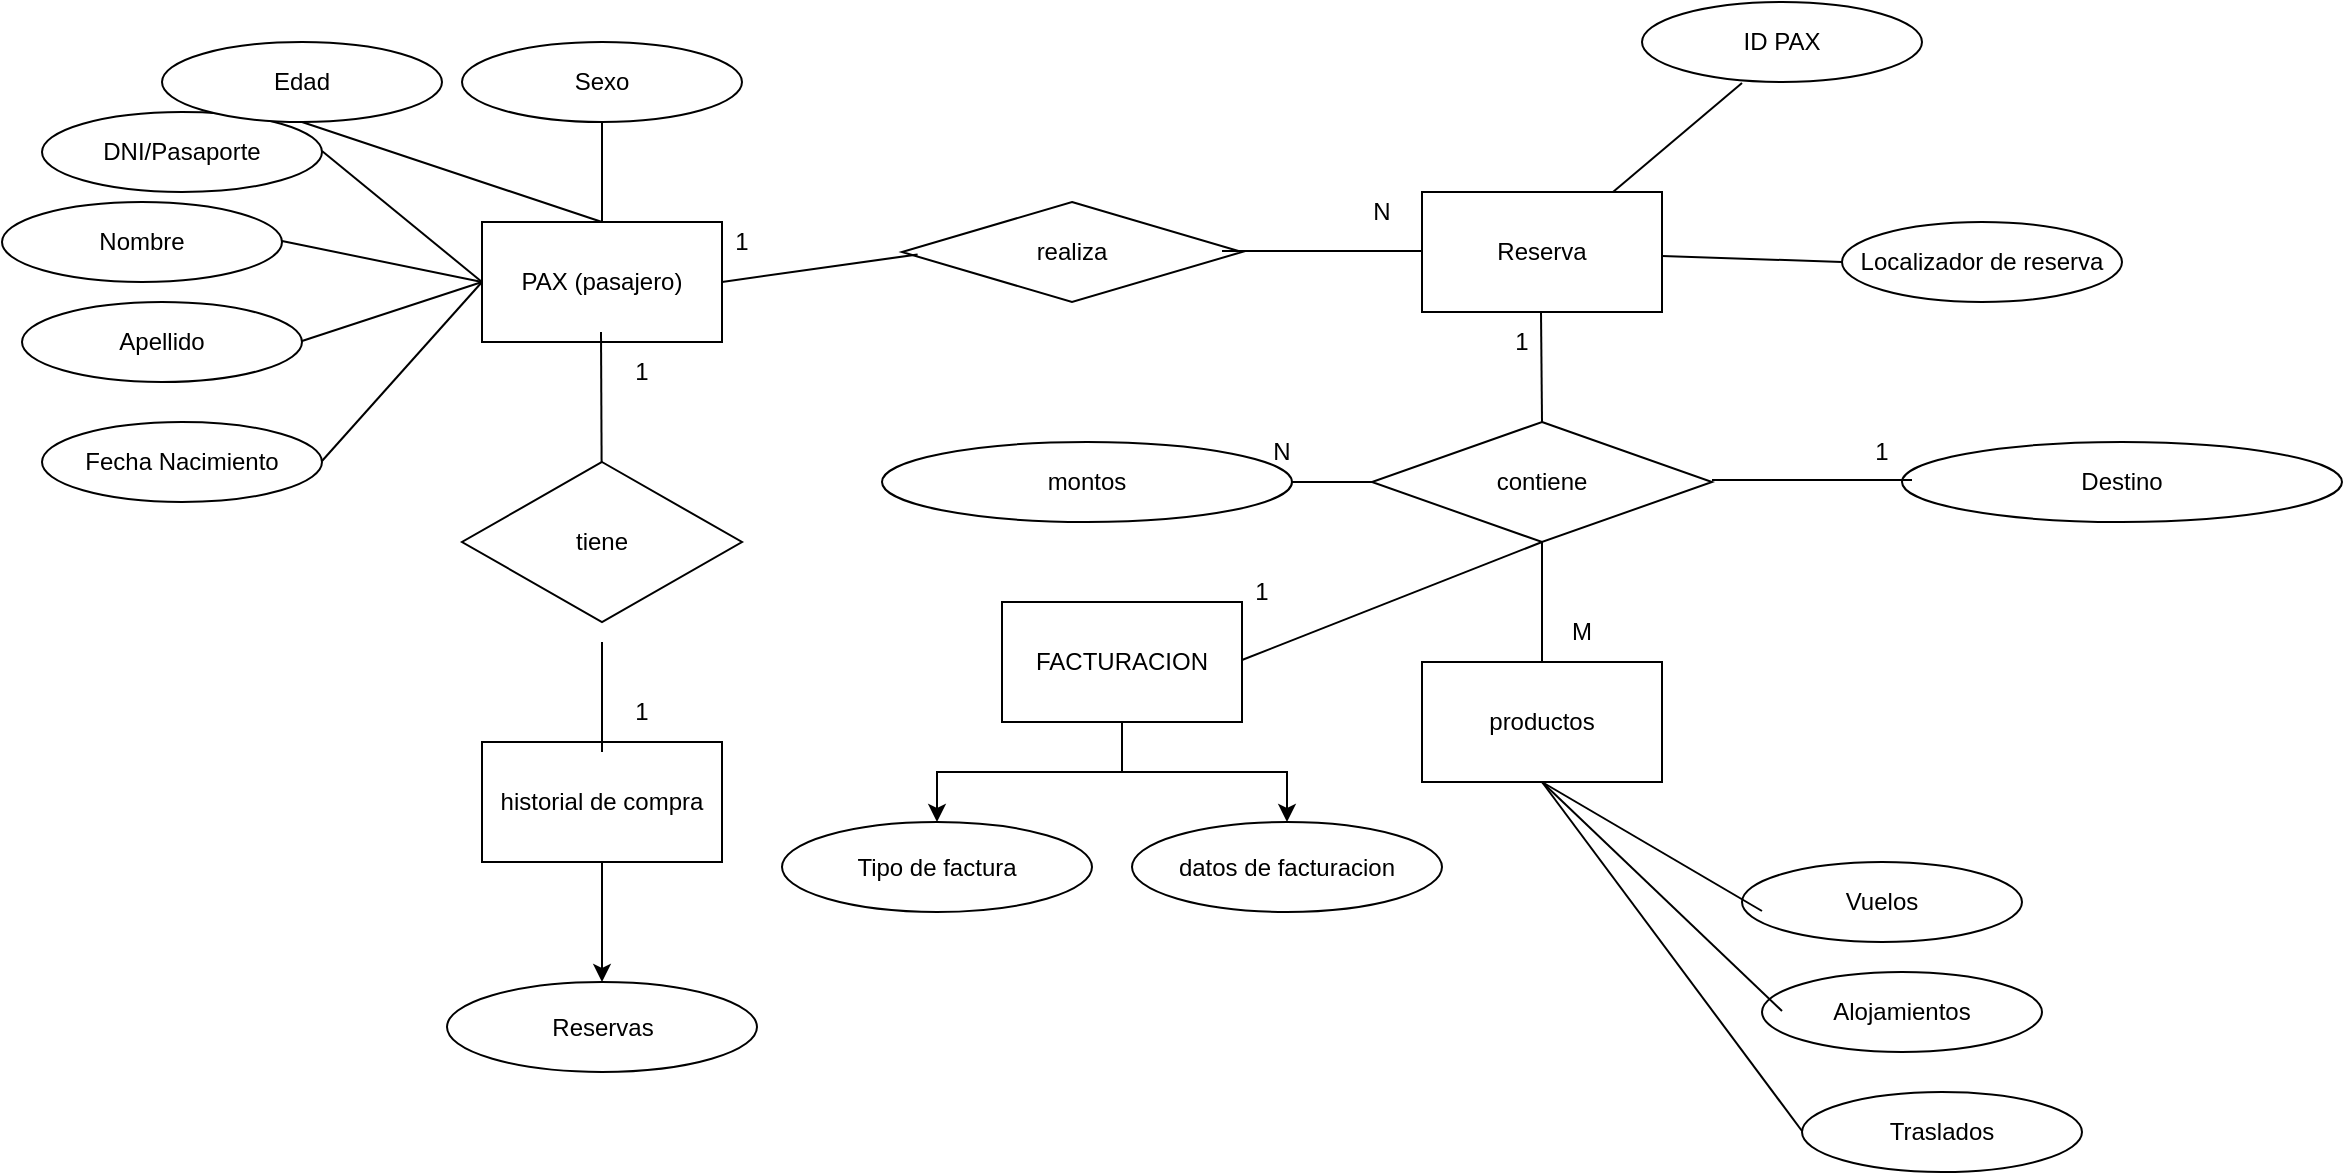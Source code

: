 <mxfile version="20.8.18" type="device"><diagram name="Página-1" id="rGKX43YVxk721CB3Jo0X"><mxGraphModel dx="2501" dy="756" grid="1" gridSize="10" guides="1" tooltips="1" connect="1" arrows="1" fold="1" page="1" pageScale="1" pageWidth="827" pageHeight="1169" math="0" shadow="0"><root><mxCell id="0"/><mxCell id="1" parent="0"/><mxCell id="sb4SdApNKMXd58NxDBYE-1" value="PAX (pasajero)" style="rounded=0;whiteSpace=wrap;html=1;" parent="1" vertex="1"><mxGeometry x="130" y="120" width="120" height="60" as="geometry"/></mxCell><mxCell id="sb4SdApNKMXd58NxDBYE-2" value="Reserva" style="rounded=0;whiteSpace=wrap;html=1;" parent="1" vertex="1"><mxGeometry x="600" y="105" width="120" height="60" as="geometry"/></mxCell><mxCell id="sb4SdApNKMXd58NxDBYE-3" value="realiza" style="rhombus;whiteSpace=wrap;html=1;" parent="1" vertex="1"><mxGeometry x="340" y="110" width="170" height="50" as="geometry"/></mxCell><mxCell id="sb4SdApNKMXd58NxDBYE-4" value="" style="endArrow=none;html=1;rounded=0;exitX=1;exitY=0.5;exitDx=0;exitDy=0;entryX=0.046;entryY=0.524;entryDx=0;entryDy=0;entryPerimeter=0;" parent="1" source="sb4SdApNKMXd58NxDBYE-1" target="sb4SdApNKMXd58NxDBYE-3" edge="1"><mxGeometry width="50" height="50" relative="1" as="geometry"><mxPoint x="240" y="134.5" as="sourcePoint"/><mxPoint x="340" y="134.5" as="targetPoint"/></mxGeometry></mxCell><mxCell id="sb4SdApNKMXd58NxDBYE-5" value="" style="endArrow=none;html=1;rounded=0;" parent="1" edge="1"><mxGeometry width="50" height="50" relative="1" as="geometry"><mxPoint x="500" y="134.5" as="sourcePoint"/><mxPoint x="600" y="134.5" as="targetPoint"/></mxGeometry></mxCell><mxCell id="sb4SdApNKMXd58NxDBYE-8" value="contiene" style="rhombus;whiteSpace=wrap;html=1;rounded=0;" parent="1" vertex="1"><mxGeometry x="575" y="220" width="170" height="60" as="geometry"/></mxCell><mxCell id="sb4SdApNKMXd58NxDBYE-10" value="productos" style="whiteSpace=wrap;html=1;rounded=0;" parent="1" vertex="1"><mxGeometry x="600" y="340" width="120" height="60" as="geometry"/></mxCell><mxCell id="sb4SdApNKMXd58NxDBYE-12" value="Vuelos" style="ellipse;whiteSpace=wrap;html=1;rounded=0;" parent="1" vertex="1"><mxGeometry x="760" y="440" width="140" height="40" as="geometry"/></mxCell><mxCell id="sb4SdApNKMXd58NxDBYE-14" value="Alojamientos" style="ellipse;whiteSpace=wrap;html=1;rounded=0;" parent="1" vertex="1"><mxGeometry x="770" y="495" width="140" height="40" as="geometry"/></mxCell><mxCell id="sb4SdApNKMXd58NxDBYE-16" value="Traslados" style="ellipse;whiteSpace=wrap;html=1;rounded=0;" parent="1" vertex="1"><mxGeometry x="790" y="555" width="140" height="40" as="geometry"/></mxCell><mxCell id="sb4SdApNKMXd58NxDBYE-19" value="" style="endArrow=none;html=1;rounded=0;" parent="1" edge="1"><mxGeometry width="50" height="50" relative="1" as="geometry"><mxPoint x="770" y="464.5" as="sourcePoint"/><mxPoint x="660" y="400" as="targetPoint"/></mxGeometry></mxCell><mxCell id="sb4SdApNKMXd58NxDBYE-20" value="" style="endArrow=none;html=1;rounded=0;entryX=0.5;entryY=1;entryDx=0;entryDy=0;" parent="1" target="sb4SdApNKMXd58NxDBYE-10" edge="1"><mxGeometry width="50" height="50" relative="1" as="geometry"><mxPoint x="780" y="514.5" as="sourcePoint"/><mxPoint x="660" y="410" as="targetPoint"/></mxGeometry></mxCell><mxCell id="sb4SdApNKMXd58NxDBYE-21" value="" style="endArrow=none;html=1;rounded=0;" parent="1" edge="1"><mxGeometry width="50" height="50" relative="1" as="geometry"><mxPoint x="790" y="574.5" as="sourcePoint"/><mxPoint x="660" y="400" as="targetPoint"/></mxGeometry></mxCell><mxCell id="sb4SdApNKMXd58NxDBYE-22" value="Nombre" style="ellipse;whiteSpace=wrap;html=1;rounded=0;" parent="1" vertex="1"><mxGeometry x="-110" y="110" width="140" height="40" as="geometry"/></mxCell><mxCell id="sb4SdApNKMXd58NxDBYE-23" value="Apellido" style="ellipse;whiteSpace=wrap;html=1;rounded=0;" parent="1" vertex="1"><mxGeometry x="-100" y="160" width="140" height="40" as="geometry"/></mxCell><mxCell id="sb4SdApNKMXd58NxDBYE-24" value="Fecha Nacimiento" style="ellipse;whiteSpace=wrap;html=1;rounded=0;" parent="1" vertex="1"><mxGeometry x="-90" y="220" width="140" height="40" as="geometry"/></mxCell><mxCell id="sb4SdApNKMXd58NxDBYE-25" value="" style="endArrow=none;html=1;rounded=0;" parent="1" edge="1"><mxGeometry width="50" height="50" relative="1" as="geometry"><mxPoint x="30" y="129.5" as="sourcePoint"/><mxPoint x="130" y="150" as="targetPoint"/></mxGeometry></mxCell><mxCell id="sb4SdApNKMXd58NxDBYE-26" value="" style="endArrow=none;html=1;rounded=0;entryX=0;entryY=0.5;entryDx=0;entryDy=0;" parent="1" target="sb4SdApNKMXd58NxDBYE-1" edge="1"><mxGeometry width="50" height="50" relative="1" as="geometry"><mxPoint x="40" y="179.5" as="sourcePoint"/><mxPoint x="130" y="150" as="targetPoint"/></mxGeometry></mxCell><mxCell id="sb4SdApNKMXd58NxDBYE-27" value="" style="endArrow=none;html=1;rounded=0;entryX=0;entryY=0.5;entryDx=0;entryDy=0;" parent="1" target="sb4SdApNKMXd58NxDBYE-1" edge="1"><mxGeometry width="50" height="50" relative="1" as="geometry"><mxPoint x="50" y="239.5" as="sourcePoint"/><mxPoint x="130" y="150" as="targetPoint"/></mxGeometry></mxCell><mxCell id="sb4SdApNKMXd58NxDBYE-28" value="DNI/Pasaporte" style="ellipse;whiteSpace=wrap;html=1;rounded=0;" parent="1" vertex="1"><mxGeometry x="-90" y="65" width="140" height="40" as="geometry"/></mxCell><mxCell id="sb4SdApNKMXd58NxDBYE-29" value="Sexo" style="ellipse;whiteSpace=wrap;html=1;rounded=0;" parent="1" vertex="1"><mxGeometry x="120" y="30" width="140" height="40" as="geometry"/></mxCell><mxCell id="sb4SdApNKMXd58NxDBYE-30" value="Edad" style="ellipse;whiteSpace=wrap;html=1;rounded=0;" parent="1" vertex="1"><mxGeometry x="-30" y="30" width="140" height="40" as="geometry"/></mxCell><mxCell id="sb4SdApNKMXd58NxDBYE-34" value="" style="endArrow=none;html=1;rounded=0;" parent="1" edge="1"><mxGeometry width="50" height="50" relative="1" as="geometry"><mxPoint x="50" y="84.5" as="sourcePoint"/><mxPoint x="130" y="150" as="targetPoint"/></mxGeometry></mxCell><mxCell id="sb4SdApNKMXd58NxDBYE-35" value="" style="endArrow=none;html=1;rounded=0;entryX=0.5;entryY=0;entryDx=0;entryDy=0;" parent="1" target="sb4SdApNKMXd58NxDBYE-1" edge="1"><mxGeometry width="50" height="50" relative="1" as="geometry"><mxPoint x="40" y="70" as="sourcePoint"/><mxPoint x="140" y="90.5" as="targetPoint"/></mxGeometry></mxCell><mxCell id="sb4SdApNKMXd58NxDBYE-36" value="" style="endArrow=none;html=1;rounded=0;entryX=0.5;entryY=0;entryDx=0;entryDy=0;exitX=0.5;exitY=1;exitDx=0;exitDy=0;" parent="1" source="sb4SdApNKMXd58NxDBYE-29" target="sb4SdApNKMXd58NxDBYE-1" edge="1"><mxGeometry width="50" height="50" relative="1" as="geometry"><mxPoint x="50" y="80" as="sourcePoint"/><mxPoint x="190" y="120" as="targetPoint"/></mxGeometry></mxCell><mxCell id="sb4SdApNKMXd58NxDBYE-42" value="montos" style="ellipse;whiteSpace=wrap;html=1;rounded=0;" parent="1" vertex="1"><mxGeometry x="330" y="230" width="205" height="40" as="geometry"/></mxCell><mxCell id="sb4SdApNKMXd58NxDBYE-45" value="" style="endArrow=none;html=1;rounded=0;exitX=1;exitY=0.5;exitDx=0;exitDy=0;entryX=0;entryY=0.5;entryDx=0;entryDy=0;" parent="1" source="sb4SdApNKMXd58NxDBYE-42" target="sb4SdApNKMXd58NxDBYE-8" edge="1"><mxGeometry width="50" height="50" relative="1" as="geometry"><mxPoint x="630" y="70" as="sourcePoint"/><mxPoint x="730" y="70" as="targetPoint"/></mxGeometry></mxCell><mxCell id="sb4SdApNKMXd58NxDBYE-46" value="Destino" style="ellipse;whiteSpace=wrap;html=1;rounded=0;" parent="1" vertex="1"><mxGeometry x="840" y="230" width="220" height="40" as="geometry"/></mxCell><mxCell id="sb4SdApNKMXd58NxDBYE-48" value="" style="endArrow=none;html=1;rounded=0;" parent="1" edge="1"><mxGeometry width="50" height="50" relative="1" as="geometry"><mxPoint x="745" y="249" as="sourcePoint"/><mxPoint x="845" y="249" as="targetPoint"/></mxGeometry></mxCell><mxCell id="sb4SdApNKMXd58NxDBYE-49" value="" style="endArrow=none;html=1;rounded=0;entryX=0.5;entryY=0;entryDx=0;entryDy=0;" parent="1" target="sb4SdApNKMXd58NxDBYE-8" edge="1"><mxGeometry width="50" height="50" relative="1" as="geometry"><mxPoint x="659.5" y="165" as="sourcePoint"/><mxPoint x="659.5" y="210.5" as="targetPoint"/></mxGeometry></mxCell><mxCell id="sb4SdApNKMXd58NxDBYE-50" value="" style="endArrow=none;html=1;rounded=0;entryX=0.5;entryY=0;entryDx=0;entryDy=0;exitX=0.5;exitY=1;exitDx=0;exitDy=0;" parent="1" source="sb4SdApNKMXd58NxDBYE-8" edge="1"><mxGeometry width="50" height="50" relative="1" as="geometry"><mxPoint x="660" y="285" as="sourcePoint"/><mxPoint x="660" y="340" as="targetPoint"/></mxGeometry></mxCell><mxCell id="sb4SdApNKMXd58NxDBYE-52" value="1" style="text;html=1;strokeColor=none;fillColor=none;align=center;verticalAlign=middle;whiteSpace=wrap;rounded=0;" parent="1" vertex="1"><mxGeometry x="230" y="115" width="60" height="30" as="geometry"/></mxCell><mxCell id="sb4SdApNKMXd58NxDBYE-53" value="N" style="text;html=1;strokeColor=none;fillColor=none;align=center;verticalAlign=middle;whiteSpace=wrap;rounded=0;" parent="1" vertex="1"><mxGeometry x="550" y="100" width="60" height="30" as="geometry"/></mxCell><mxCell id="sb4SdApNKMXd58NxDBYE-54" value="1" style="text;html=1;strokeColor=none;fillColor=none;align=center;verticalAlign=middle;whiteSpace=wrap;rounded=0;" parent="1" vertex="1"><mxGeometry x="620" y="165" width="60" height="30" as="geometry"/></mxCell><mxCell id="sb4SdApNKMXd58NxDBYE-55" value="M" style="text;html=1;strokeColor=none;fillColor=none;align=center;verticalAlign=middle;whiteSpace=wrap;rounded=0;" parent="1" vertex="1"><mxGeometry x="650" y="310" width="60" height="30" as="geometry"/></mxCell><mxCell id="sb4SdApNKMXd58NxDBYE-56" value="N" style="text;html=1;strokeColor=none;fillColor=none;align=center;verticalAlign=middle;whiteSpace=wrap;rounded=0;" parent="1" vertex="1"><mxGeometry x="500" y="220" width="60" height="30" as="geometry"/></mxCell><mxCell id="sb4SdApNKMXd58NxDBYE-57" value="1" style="text;html=1;strokeColor=none;fillColor=none;align=center;verticalAlign=middle;whiteSpace=wrap;rounded=0;" parent="1" vertex="1"><mxGeometry x="800" y="220" width="60" height="30" as="geometry"/></mxCell><mxCell id="jHmV0ugikd56wopuJEfm-1" value="tiene" style="rhombus;whiteSpace=wrap;html=1;rounded=0;" parent="1" vertex="1"><mxGeometry x="120" y="240" width="140" height="80" as="geometry"/></mxCell><mxCell id="WztKaL4pDO8nojSI9W-g-8" value="" style="edgeStyle=orthogonalEdgeStyle;rounded=0;orthogonalLoop=1;jettySize=auto;html=1;" parent="1" source="jHmV0ugikd56wopuJEfm-3" target="WztKaL4pDO8nojSI9W-g-7" edge="1"><mxGeometry relative="1" as="geometry"/></mxCell><mxCell id="jHmV0ugikd56wopuJEfm-3" value="historial de compra" style="whiteSpace=wrap;html=1;rounded=0;" parent="1" vertex="1"><mxGeometry x="130" y="380" width="120" height="60" as="geometry"/></mxCell><mxCell id="jHmV0ugikd56wopuJEfm-5" value="" style="endArrow=none;html=1;rounded=0;" parent="1" target="jHmV0ugikd56wopuJEfm-1" edge="1"><mxGeometry width="50" height="50" relative="1" as="geometry"><mxPoint x="189.5" y="175" as="sourcePoint"/><mxPoint x="190" y="230" as="targetPoint"/></mxGeometry></mxCell><mxCell id="jHmV0ugikd56wopuJEfm-6" value="" style="endArrow=none;html=1;rounded=0;entryX=0.5;entryY=0;entryDx=0;entryDy=0;" parent="1" edge="1"><mxGeometry width="50" height="50" relative="1" as="geometry"><mxPoint x="190" y="330" as="sourcePoint"/><mxPoint x="190" y="385" as="targetPoint"/><Array as="points"><mxPoint x="190" y="375"/></Array></mxGeometry></mxCell><mxCell id="jHmV0ugikd56wopuJEfm-9" value="1" style="text;html=1;strokeColor=none;fillColor=none;align=center;verticalAlign=middle;whiteSpace=wrap;rounded=0;" parent="1" vertex="1"><mxGeometry x="180" y="180" width="60" height="30" as="geometry"/></mxCell><mxCell id="jHmV0ugikd56wopuJEfm-10" value="1" style="text;html=1;strokeColor=none;fillColor=none;align=center;verticalAlign=middle;whiteSpace=wrap;rounded=0;" parent="1" vertex="1"><mxGeometry x="180" y="350" width="60" height="30" as="geometry"/></mxCell><mxCell id="WztKaL4pDO8nojSI9W-g-3" value="ID PAX" style="ellipse;whiteSpace=wrap;html=1;rounded=0;" parent="1" vertex="1"><mxGeometry x="710" y="10" width="140" height="40" as="geometry"/></mxCell><mxCell id="WztKaL4pDO8nojSI9W-g-4" value="" style="endArrow=none;html=1;rounded=0;" parent="1" source="sb4SdApNKMXd58NxDBYE-2" edge="1"><mxGeometry width="50" height="50" relative="1" as="geometry"><mxPoint x="760" y="105" as="sourcePoint"/><mxPoint x="760" y="50.5" as="targetPoint"/></mxGeometry></mxCell><mxCell id="WztKaL4pDO8nojSI9W-g-7" value="Reservas" style="ellipse;whiteSpace=wrap;html=1;rounded=0;" parent="1" vertex="1"><mxGeometry x="112.5" y="500" width="155" height="45" as="geometry"/></mxCell><mxCell id="WztKaL4pDO8nojSI9W-g-9" value="Localizador de reserva" style="ellipse;whiteSpace=wrap;html=1;rounded=0;" parent="1" vertex="1"><mxGeometry x="810" y="120" width="140" height="40" as="geometry"/></mxCell><mxCell id="WztKaL4pDO8nojSI9W-g-10" value="" style="endArrow=none;html=1;rounded=0;exitX=0;exitY=0.5;exitDx=0;exitDy=0;" parent="1" source="WztKaL4pDO8nojSI9W-g-9" target="sb4SdApNKMXd58NxDBYE-2" edge="1"><mxGeometry width="50" height="50" relative="1" as="geometry"><mxPoint x="740" y="170" as="sourcePoint"/><mxPoint x="880" y="210" as="targetPoint"/></mxGeometry></mxCell><mxCell id="WztKaL4pDO8nojSI9W-g-16" style="edgeStyle=orthogonalEdgeStyle;rounded=0;orthogonalLoop=1;jettySize=auto;html=1;" parent="1" source="WztKaL4pDO8nojSI9W-g-11" target="WztKaL4pDO8nojSI9W-g-14" edge="1"><mxGeometry relative="1" as="geometry"/></mxCell><mxCell id="WztKaL4pDO8nojSI9W-g-17" style="edgeStyle=orthogonalEdgeStyle;rounded=0;orthogonalLoop=1;jettySize=auto;html=1;" parent="1" source="WztKaL4pDO8nojSI9W-g-11" target="WztKaL4pDO8nojSI9W-g-15" edge="1"><mxGeometry relative="1" as="geometry"/></mxCell><mxCell id="WztKaL4pDO8nojSI9W-g-11" value="FACTURACION" style="rounded=0;whiteSpace=wrap;html=1;" parent="1" vertex="1"><mxGeometry x="390" y="310" width="120" height="60" as="geometry"/></mxCell><mxCell id="WztKaL4pDO8nojSI9W-g-13" value="" style="endArrow=none;html=1;rounded=0;entryX=0.5;entryY=1;entryDx=0;entryDy=0;" parent="1" target="sb4SdApNKMXd58NxDBYE-8" edge="1"><mxGeometry width="50" height="50" relative="1" as="geometry"><mxPoint x="510" y="339" as="sourcePoint"/><mxPoint x="610" y="339" as="targetPoint"/></mxGeometry></mxCell><mxCell id="WztKaL4pDO8nojSI9W-g-14" value="Tipo de factura" style="ellipse;whiteSpace=wrap;html=1;rounded=0;" parent="1" vertex="1"><mxGeometry x="280" y="420" width="155" height="45" as="geometry"/></mxCell><mxCell id="WztKaL4pDO8nojSI9W-g-15" value="datos de facturacion" style="ellipse;whiteSpace=wrap;html=1;rounded=0;" parent="1" vertex="1"><mxGeometry x="455" y="420" width="155" height="45" as="geometry"/></mxCell><mxCell id="WztKaL4pDO8nojSI9W-g-19" value="1" style="text;html=1;strokeColor=none;fillColor=none;align=center;verticalAlign=middle;whiteSpace=wrap;rounded=0;" parent="1" vertex="1"><mxGeometry x="490" y="290" width="60" height="30" as="geometry"/></mxCell></root></mxGraphModel></diagram></mxfile>
